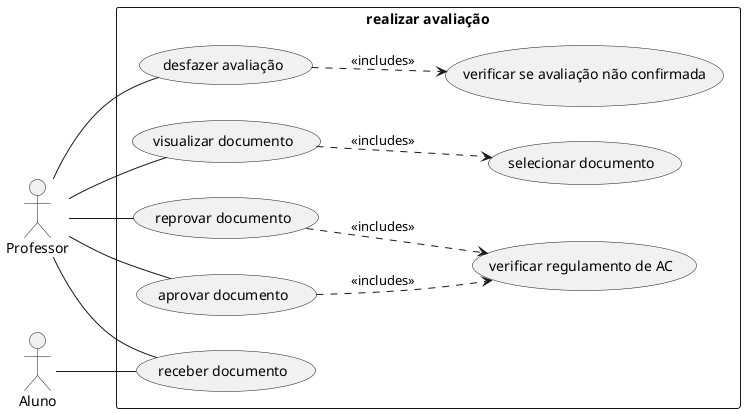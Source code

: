 @startuml
left to right direction
skinparam packagestyle rectangle
actor Professor
actor Aluno
rectangle "realizar avaliação" {
  Professor -- (receber documento)
  Professor -- (reprovar documento)
  Professor -- (aprovar documento)
  Professor -- (desfazer avaliação)
  Professor -- (visualizar documento)
  (aprovar documento) ..> (verificar regulamento de AC): <<includes>>
  (reprovar documento) ..> (verificar regulamento de AC): <<includes>>
  (desfazer avaliação) ..> (verificar se avaliação não confirmada): <<includes>>
  (visualizar documento) ..> (selecionar documento): <<includes>>
  Aluno -- (receber documento)  
}
@enduml